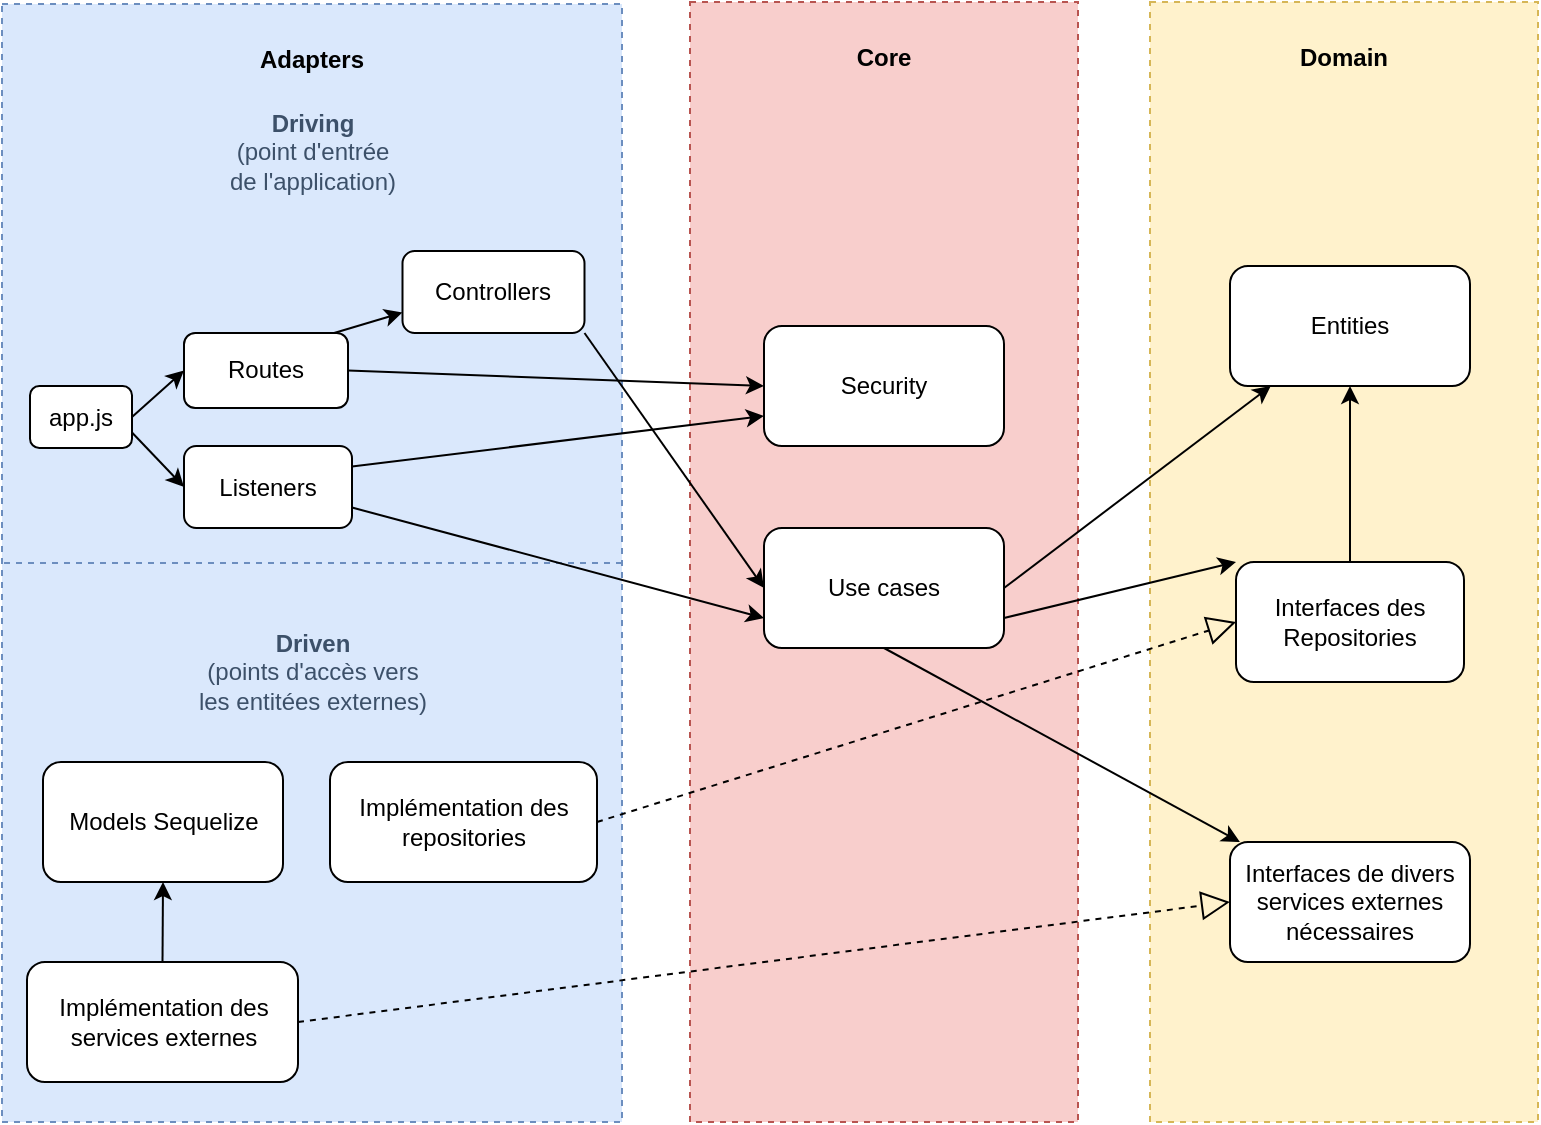 <mxfile version="20.5.2" type="gitlab">
  <diagram id="JtUx2rizHXGGEtL2NgWc" name="Page-1">
    <mxGraphModel dx="572" dy="-1337" grid="1" gridSize="10" guides="1" tooltips="1" connect="1" arrows="1" fold="1" page="1" pageScale="1" pageWidth="850" pageHeight="1100" math="0" shadow="0">
      <root>
        <mxCell id="0" />
        <mxCell id="1" parent="0" />
        <mxCell id="Bo_DJ3EIRYrTuHJGJ9rr-3" value="&lt;br&gt;&lt;div&gt;&lt;b&gt;Domain&lt;/b&gt;&lt;/div&gt;&lt;br&gt;" style="rounded=0;whiteSpace=wrap;html=1;dashed=1;fillColor=#fff2cc;strokeColor=#d6b656;verticalAlign=top;" vertex="1" parent="1">
          <mxGeometry x="1440" y="2240" width="194" height="560" as="geometry" />
        </mxCell>
        <mxCell id="Bo_DJ3EIRYrTuHJGJ9rr-6" value="&lt;br&gt;&lt;div&gt;&lt;b&gt;Adapters&lt;/b&gt;&lt;/div&gt;" style="rounded=0;whiteSpace=wrap;html=1;dashed=1;fillColor=#dae8fc;strokeColor=#6c8ebf;verticalAlign=top;" vertex="1" parent="1">
          <mxGeometry x="866" y="2241" width="310" height="559" as="geometry" />
        </mxCell>
        <mxCell id="Bo_DJ3EIRYrTuHJGJ9rr-7" value="app.js" style="rounded=1;whiteSpace=wrap;html=1;" vertex="1" parent="1">
          <mxGeometry x="880" y="2432" width="51" height="31" as="geometry" />
        </mxCell>
        <mxCell id="Bo_DJ3EIRYrTuHJGJ9rr-8" value="Implémentation des services externes" style="rounded=1;whiteSpace=wrap;html=1;" vertex="1" parent="1">
          <mxGeometry x="878.5" y="2720" width="135.5" height="60" as="geometry" />
        </mxCell>
        <mxCell id="Bo_DJ3EIRYrTuHJGJ9rr-9" value="Models Sequelize" style="rounded=1;whiteSpace=wrap;html=1;" vertex="1" parent="1">
          <mxGeometry x="886.5" y="2620" width="120" height="60" as="geometry" />
        </mxCell>
        <mxCell id="Bo_DJ3EIRYrTuHJGJ9rr-10" style="edgeStyle=none;rounded=0;orthogonalLoop=1;jettySize=auto;html=1;exitX=0.5;exitY=0;exitDx=0;exitDy=0;entryX=0.5;entryY=1;entryDx=0;entryDy=0;" edge="1" parent="1" source="Bo_DJ3EIRYrTuHJGJ9rr-8" target="Bo_DJ3EIRYrTuHJGJ9rr-9">
          <mxGeometry relative="1" as="geometry" />
        </mxCell>
        <mxCell id="Bo_DJ3EIRYrTuHJGJ9rr-11" value="&lt;div&gt;Implémentation des &lt;br&gt;&lt;/div&gt;&lt;div&gt;repositories&lt;/div&gt;" style="rounded=1;whiteSpace=wrap;html=1;" vertex="1" parent="1">
          <mxGeometry x="1030" y="2620" width="133.5" height="60" as="geometry" />
        </mxCell>
        <mxCell id="Bo_DJ3EIRYrTuHJGJ9rr-12" value="Controllers" style="rounded=1;whiteSpace=wrap;html=1;" vertex="1" parent="1">
          <mxGeometry x="1066.25" y="2364.5" width="91" height="41" as="geometry" />
        </mxCell>
        <mxCell id="Bo_DJ3EIRYrTuHJGJ9rr-13" style="edgeStyle=none;rounded=0;orthogonalLoop=1;jettySize=auto;html=1;entryX=0;entryY=0.75;entryDx=0;entryDy=0;exitX=0.854;exitY=0.041;exitDx=0;exitDy=0;exitPerimeter=0;" edge="1" parent="1" source="Bo_DJ3EIRYrTuHJGJ9rr-14" target="Bo_DJ3EIRYrTuHJGJ9rr-12">
          <mxGeometry relative="1" as="geometry">
            <mxPoint x="1030" y="2372" as="sourcePoint" />
          </mxGeometry>
        </mxCell>
        <mxCell id="Bo_DJ3EIRYrTuHJGJ9rr-14" value="Routes" style="rounded=1;whiteSpace=wrap;html=1;" vertex="1" parent="1">
          <mxGeometry x="957" y="2405.5" width="82" height="37.5" as="geometry" />
        </mxCell>
        <mxCell id="Bo_DJ3EIRYrTuHJGJ9rr-15" style="rounded=0;orthogonalLoop=1;jettySize=auto;html=1;exitX=1;exitY=0.5;exitDx=0;exitDy=0;entryX=0;entryY=0.5;entryDx=0;entryDy=0;" edge="1" parent="1" source="Bo_DJ3EIRYrTuHJGJ9rr-7" target="Bo_DJ3EIRYrTuHJGJ9rr-14">
          <mxGeometry relative="1" as="geometry" />
        </mxCell>
        <mxCell id="Bo_DJ3EIRYrTuHJGJ9rr-29" value="" style="endArrow=none;html=1;rounded=0;entryX=0;entryY=0.5;entryDx=0;entryDy=0;dashed=1;fillColor=#dae8fc;strokeColor=#6c8ebf;exitX=1;exitY=0.5;exitDx=0;exitDy=0;" edge="1" parent="1" source="Bo_DJ3EIRYrTuHJGJ9rr-6" target="Bo_DJ3EIRYrTuHJGJ9rr-6">
          <mxGeometry width="50" height="50" relative="1" as="geometry">
            <mxPoint x="1170" y="2526" as="sourcePoint" />
            <mxPoint x="866.44" y="2526.498" as="targetPoint" />
          </mxGeometry>
        </mxCell>
        <mxCell id="Bo_DJ3EIRYrTuHJGJ9rr-30" value="&lt;div&gt;Driving&lt;/div&gt;&lt;div&gt;&lt;span style=&quot;font-weight: normal;&quot;&gt;(point d&#39;entrée de l&#39;application)&lt;/span&gt;&lt;br&gt;&lt;/div&gt;" style="text;html=1;strokeColor=none;fillColor=none;align=center;verticalAlign=middle;whiteSpace=wrap;rounded=0;fontColor=#3C5069;fontStyle=1" vertex="1" parent="1">
          <mxGeometry x="975.75" y="2300" width="90.5" height="30" as="geometry" />
        </mxCell>
        <mxCell id="Bo_DJ3EIRYrTuHJGJ9rr-31" value="&lt;div&gt;Driven&lt;/div&gt;&lt;div&gt;&lt;span style=&quot;font-weight: normal;&quot;&gt;(points d&#39;accès vers les entitées externes)&lt;/span&gt; &lt;br&gt;&lt;/div&gt;" style="text;html=1;strokeColor=none;fillColor=#dae8fc;align=center;verticalAlign=middle;whiteSpace=wrap;rounded=0;fontColor=#3C5069;fontStyle=1" vertex="1" parent="1">
          <mxGeometry x="958.5" y="2560" width="125" height="30" as="geometry" />
        </mxCell>
        <mxCell id="Bo_DJ3EIRYrTuHJGJ9rr-34" value="Listeners" style="rounded=1;whiteSpace=wrap;html=1;" vertex="1" parent="1">
          <mxGeometry x="957" y="2462" width="84" height="41" as="geometry" />
        </mxCell>
        <mxCell id="Bo_DJ3EIRYrTuHJGJ9rr-36" style="rounded=0;orthogonalLoop=1;jettySize=auto;html=1;exitX=1;exitY=0.75;exitDx=0;exitDy=0;entryX=0;entryY=0.5;entryDx=0;entryDy=0;" edge="1" parent="1" source="Bo_DJ3EIRYrTuHJGJ9rr-7" target="Bo_DJ3EIRYrTuHJGJ9rr-34">
          <mxGeometry relative="1" as="geometry">
            <mxPoint x="922.75" y="2380.25" as="sourcePoint" />
            <mxPoint x="970" y="2380.25" as="targetPoint" />
          </mxGeometry>
        </mxCell>
        <mxCell id="Bo_DJ3EIRYrTuHJGJ9rr-4" value="&lt;br&gt;&lt;div&gt;&lt;b&gt;Core&lt;br&gt;&lt;/b&gt;&lt;/div&gt;&lt;br&gt;" style="rounded=0;whiteSpace=wrap;html=1;dashed=1;fillColor=#f8cecc;strokeColor=#b85450;verticalAlign=top;" vertex="1" parent="1">
          <mxGeometry x="1210" y="2240" width="194" height="560" as="geometry" />
        </mxCell>
        <mxCell id="Bo_DJ3EIRYrTuHJGJ9rr-16" value="Security" style="rounded=1;whiteSpace=wrap;html=1;" vertex="1" parent="1">
          <mxGeometry x="1247" y="2402" width="120" height="60" as="geometry" />
        </mxCell>
        <mxCell id="Bo_DJ3EIRYrTuHJGJ9rr-17" style="edgeStyle=none;rounded=0;orthogonalLoop=1;jettySize=auto;html=1;exitX=1;exitY=0.5;exitDx=0;exitDy=0;entryX=0;entryY=0.5;entryDx=0;entryDy=0;" edge="1" parent="1" source="Bo_DJ3EIRYrTuHJGJ9rr-14" target="Bo_DJ3EIRYrTuHJGJ9rr-16">
          <mxGeometry relative="1" as="geometry" />
        </mxCell>
        <mxCell id="Bo_DJ3EIRYrTuHJGJ9rr-39" style="edgeStyle=none;rounded=0;orthogonalLoop=1;jettySize=auto;html=1;exitX=1;exitY=0.25;exitDx=0;exitDy=0;entryX=0;entryY=0.75;entryDx=0;entryDy=0;" edge="1" parent="1" source="Bo_DJ3EIRYrTuHJGJ9rr-34" target="Bo_DJ3EIRYrTuHJGJ9rr-16">
          <mxGeometry relative="1" as="geometry" />
        </mxCell>
        <mxCell id="Bo_DJ3EIRYrTuHJGJ9rr-19" value="&lt;div&gt;Use cases&lt;/div&gt;" style="rounded=1;whiteSpace=wrap;html=1;" vertex="1" parent="1">
          <mxGeometry x="1247" y="2503" width="120" height="60" as="geometry" />
        </mxCell>
        <mxCell id="Bo_DJ3EIRYrTuHJGJ9rr-20" style="edgeStyle=none;rounded=0;orthogonalLoop=1;jettySize=auto;html=1;exitX=1;exitY=1;exitDx=0;exitDy=0;entryX=0;entryY=0.5;entryDx=0;entryDy=0;" edge="1" parent="1" source="Bo_DJ3EIRYrTuHJGJ9rr-12" target="Bo_DJ3EIRYrTuHJGJ9rr-19">
          <mxGeometry relative="1" as="geometry" />
        </mxCell>
        <mxCell id="Bo_DJ3EIRYrTuHJGJ9rr-37" style="rounded=0;orthogonalLoop=1;jettySize=auto;html=1;exitX=1;exitY=0.75;exitDx=0;exitDy=0;entryX=0;entryY=0.75;entryDx=0;entryDy=0;" edge="1" parent="1" source="Bo_DJ3EIRYrTuHJGJ9rr-34" target="Bo_DJ3EIRYrTuHJGJ9rr-19">
          <mxGeometry relative="1" as="geometry">
            <mxPoint x="1490" y="2500" as="targetPoint" />
          </mxGeometry>
        </mxCell>
        <mxCell id="Bo_DJ3EIRYrTuHJGJ9rr-25" value="Interfaces de divers services externes nécessaires" style="rounded=1;whiteSpace=wrap;html=1;" vertex="1" parent="1">
          <mxGeometry x="1480" y="2660" width="120" height="60" as="geometry" />
        </mxCell>
        <mxCell id="Bo_DJ3EIRYrTuHJGJ9rr-26" value="" style="endArrow=block;dashed=1;endFill=0;endSize=12;html=1;rounded=0;entryX=0;entryY=0.5;entryDx=0;entryDy=0;exitX=1;exitY=0.5;exitDx=0;exitDy=0;" edge="1" parent="1" source="Bo_DJ3EIRYrTuHJGJ9rr-8" target="Bo_DJ3EIRYrTuHJGJ9rr-25">
          <mxGeometry width="160" relative="1" as="geometry">
            <mxPoint x="672" y="2570" as="sourcePoint" />
            <mxPoint x="832" y="2570" as="targetPoint" />
          </mxGeometry>
        </mxCell>
        <mxCell id="Bo_DJ3EIRYrTuHJGJ9rr-27" style="edgeStyle=none;rounded=0;orthogonalLoop=1;jettySize=auto;html=1;exitX=0.5;exitY=1;exitDx=0;exitDy=0;" edge="1" parent="1" source="Bo_DJ3EIRYrTuHJGJ9rr-19" target="Bo_DJ3EIRYrTuHJGJ9rr-25">
          <mxGeometry relative="1" as="geometry" />
        </mxCell>
        <mxCell id="Bo_DJ3EIRYrTuHJGJ9rr-21" value="&lt;div&gt;Entities&lt;/div&gt;" style="rounded=1;whiteSpace=wrap;html=1;" vertex="1" parent="1">
          <mxGeometry x="1480" y="2372" width="120" height="60" as="geometry" />
        </mxCell>
        <mxCell id="Bo_DJ3EIRYrTuHJGJ9rr-22" style="edgeStyle=none;rounded=0;orthogonalLoop=1;jettySize=auto;html=1;exitX=1;exitY=0.5;exitDx=0;exitDy=0;" edge="1" parent="1" source="Bo_DJ3EIRYrTuHJGJ9rr-19" target="Bo_DJ3EIRYrTuHJGJ9rr-21">
          <mxGeometry relative="1" as="geometry" />
        </mxCell>
        <mxCell id="Bo_DJ3EIRYrTuHJGJ9rr-23" style="edgeStyle=none;rounded=0;orthogonalLoop=1;jettySize=auto;html=1;entryX=0.5;entryY=1;entryDx=0;entryDy=0;startArrow=none;" edge="1" parent="1" source="Bo_DJ3EIRYrTuHJGJ9rr-24" target="Bo_DJ3EIRYrTuHJGJ9rr-21">
          <mxGeometry relative="1" as="geometry" />
        </mxCell>
        <mxCell id="Bo_DJ3EIRYrTuHJGJ9rr-24" value="Interfaces des&lt;br&gt;&lt;div&gt;Repositories&lt;/div&gt;" style="rounded=1;whiteSpace=wrap;html=1;" vertex="1" parent="1">
          <mxGeometry x="1483" y="2520" width="114" height="60" as="geometry" />
        </mxCell>
        <mxCell id="Bo_DJ3EIRYrTuHJGJ9rr-18" style="rounded=0;orthogonalLoop=1;jettySize=auto;html=1;exitX=1;exitY=0.75;exitDx=0;exitDy=0;entryX=0;entryY=0;entryDx=0;entryDy=0;" edge="1" parent="1" source="Bo_DJ3EIRYrTuHJGJ9rr-19" target="Bo_DJ3EIRYrTuHJGJ9rr-24">
          <mxGeometry relative="1" as="geometry" />
        </mxCell>
        <mxCell id="Bo_DJ3EIRYrTuHJGJ9rr-28" value="" style="endArrow=block;dashed=1;endFill=0;endSize=12;html=1;rounded=0;entryX=0;entryY=0.5;entryDx=0;entryDy=0;exitX=1;exitY=0.5;exitDx=0;exitDy=0;" edge="1" parent="1" source="Bo_DJ3EIRYrTuHJGJ9rr-11" target="Bo_DJ3EIRYrTuHJGJ9rr-24">
          <mxGeometry width="160" relative="1" as="geometry">
            <mxPoint x="1023.5" y="2638.5" as="sourcePoint" />
            <mxPoint x="1325" y="2638.5" as="targetPoint" />
          </mxGeometry>
        </mxCell>
      </root>
    </mxGraphModel>
  </diagram>
</mxfile>

